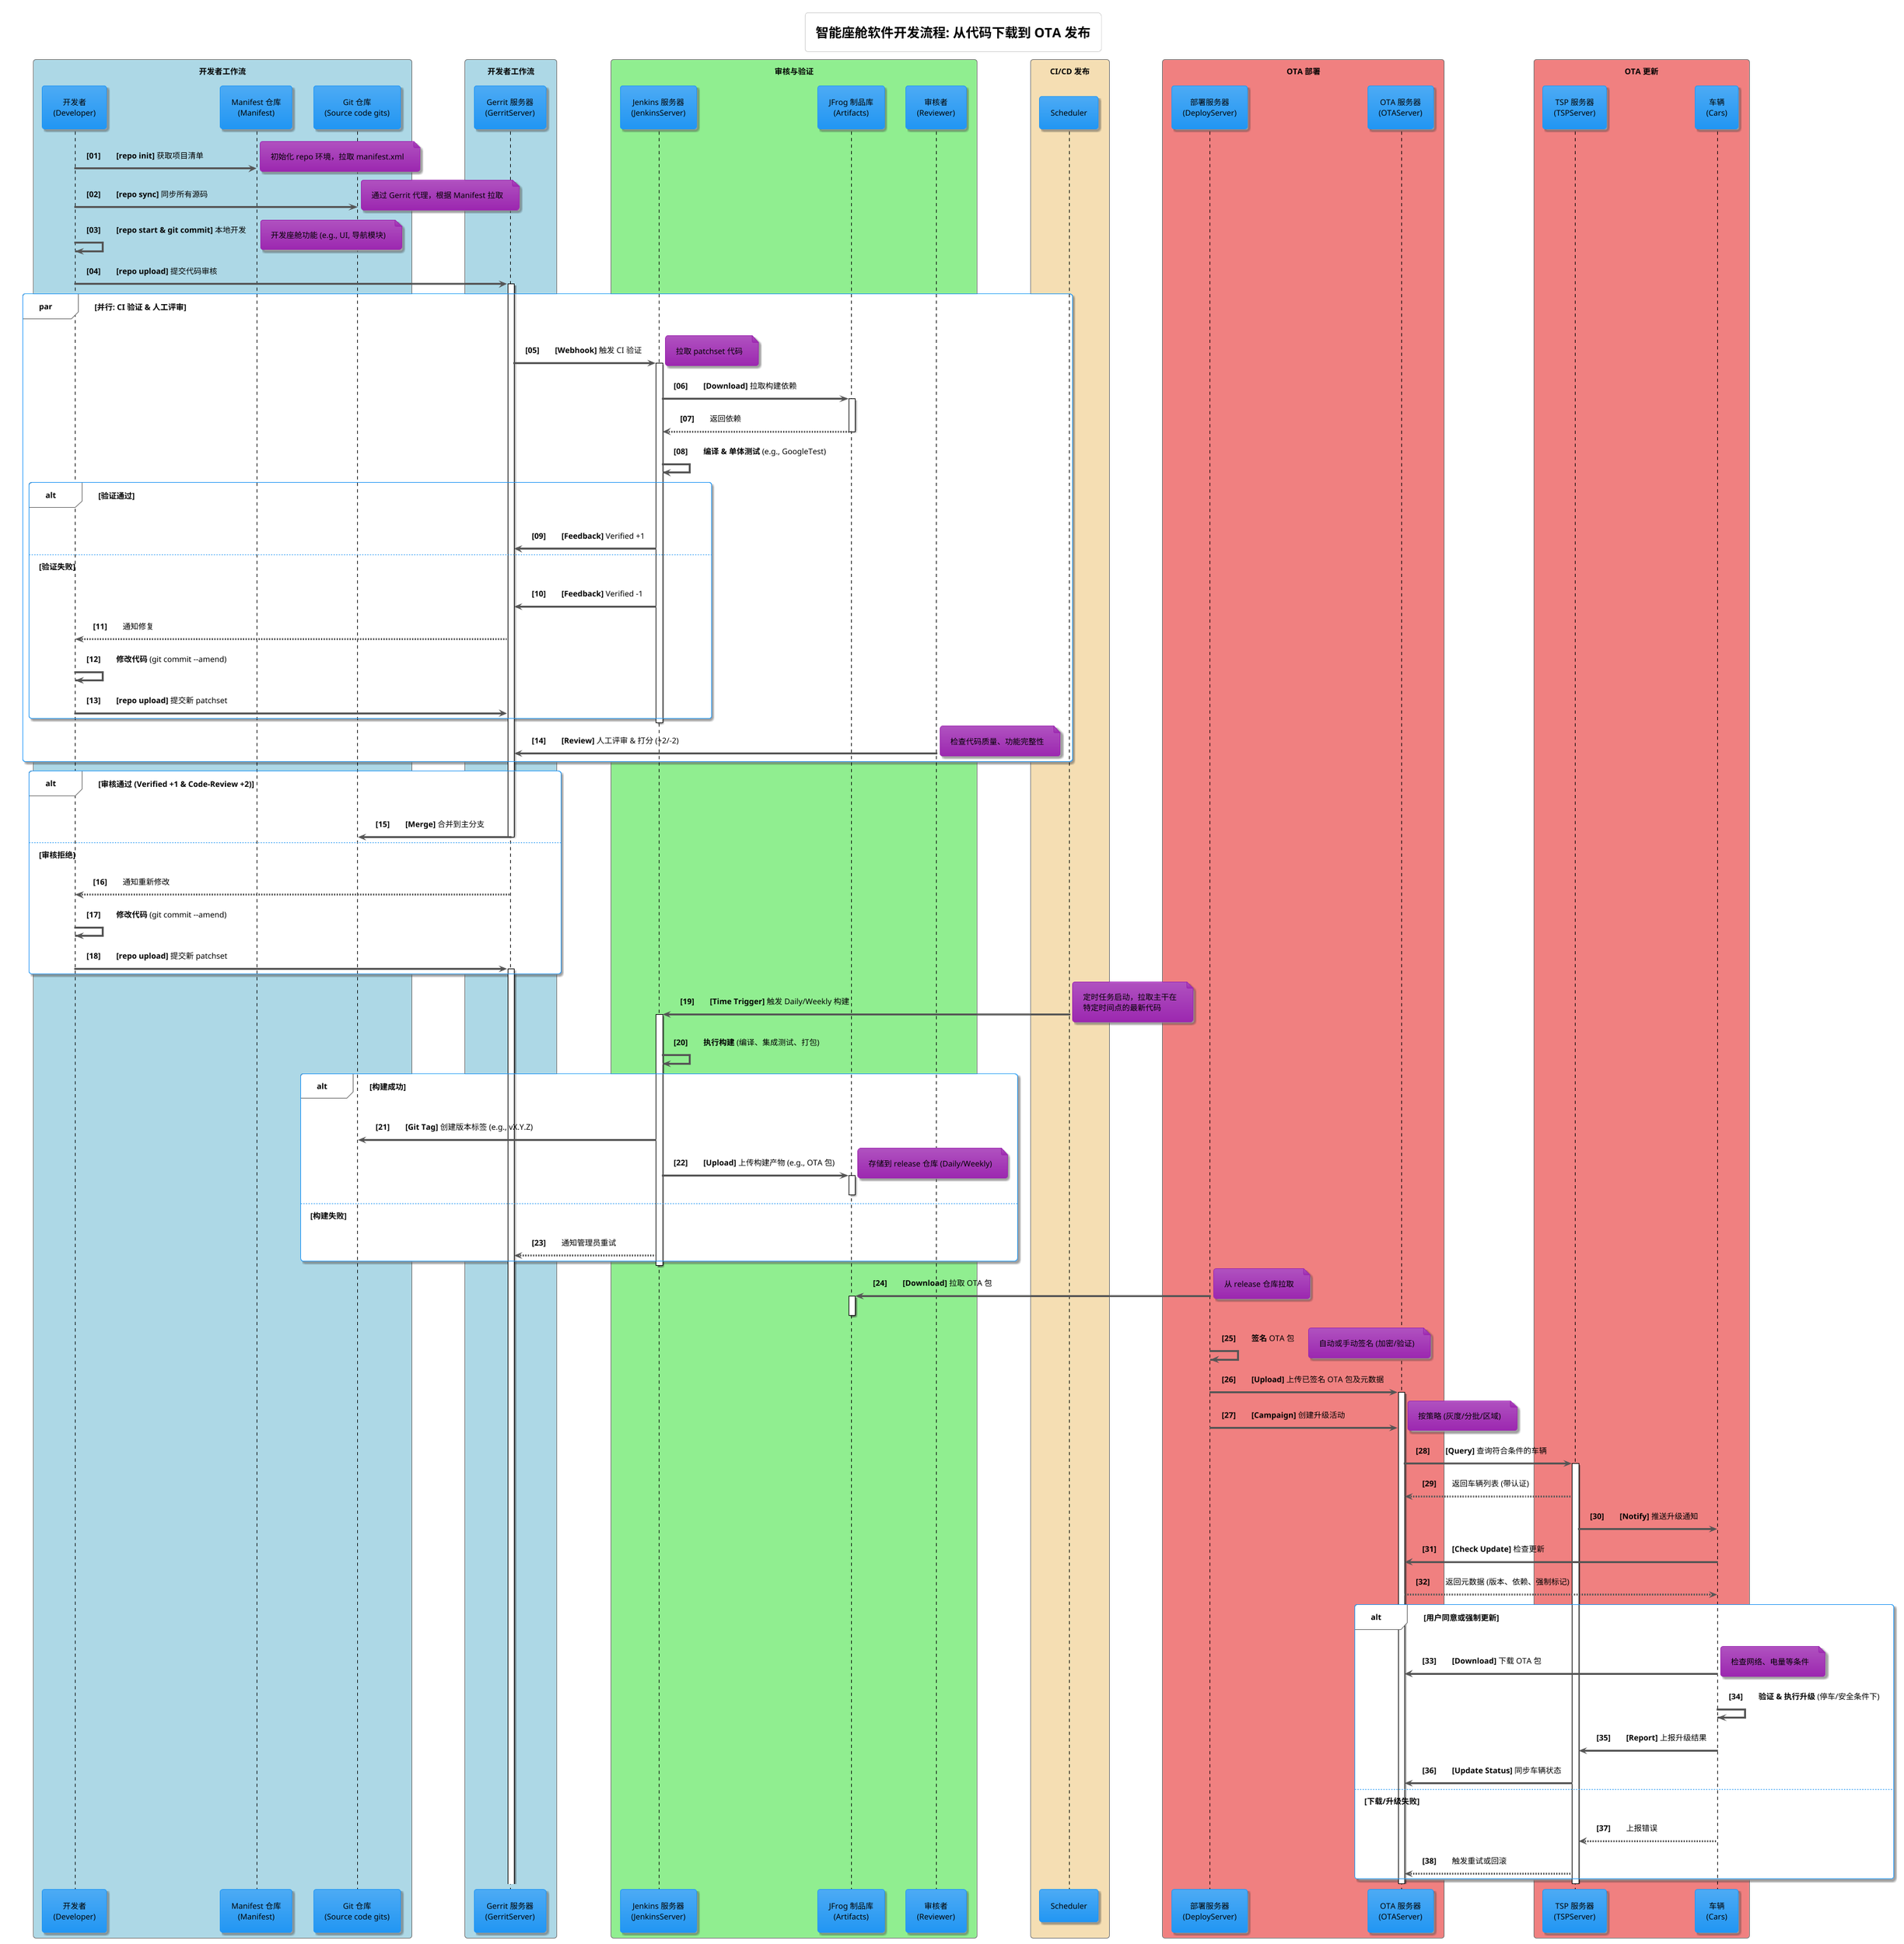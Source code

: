 @startuml
!theme materia
skinparam SequenceLifeLineBorderColor black
skinparam ArrowColor #555555
skinparam defaultFontColor #000000
autonumber "<b>[00]"
' 增加此行来压缩布局，数值可以根据需要调整
skinparam ParticipantPadding 10

title 智能座舱软件开发流程: 从代码下载到 OTA 发布

' === 阶段 1: 代码下载 ===
box "开发者工作流" #LightBlue
  "开发者\n(Developer)" -> "Manifest 仓库\n(Manifest)": **[repo init]** 获取项目清单
  note right: 初始化 repo 环境，拉取 manifest.xml
  "开发者\n(Developer)" -> "Git 仓库\n(Source code gits)": **[repo sync]** 同步所有源码
  note right: 通过 Gerrit 代理，根据 Manifest 拉取
end box

' === 阶段 2: 代码提交 ===
box "开发者工作流" #LightBlue
  "开发者\n(Developer)" -> "开发者\n(Developer)": **[repo start & git commit]** 本地开发
  note right: 开发座舱功能 (e.g., UI, 导航模块)
  "开发者\n(Developer)" -> "Gerrit 服务器\n(GerritServer)": **[repo upload]** 提交代码审核
  activate "Gerrit 服务器\n(GerritServer)"
end box

' === 阶段 3: 代码审核 ===
box "审核与验证" #LightGreen
  par 并行: CI 验证 & 人工评审
    "Gerrit 服务器\n(GerritServer)" -> "Jenkins 服务器\n(JenkinsServer)": **[Webhook]** 触发 CI 验证
    activate "Jenkins 服务器\n(JenkinsServer)"
    note right: 拉取 patchset 代码
    "Jenkins 服务器\n(JenkinsServer)" -> "JFrog 制品库\n(Artifacts)": **[Download]** 拉取构建依赖
    activate "JFrog 制品库\n(Artifacts)"
    "JFrog 制品库\n(Artifacts)" --> "Jenkins 服务器\n(JenkinsServer)": 返回依赖
    deactivate "JFrog 制品库\n(Artifacts)"
    "Jenkins 服务器\n(JenkinsServer)" -> "Jenkins 服务器\n(JenkinsServer)": **编译 & 单体测试** (e.g., GoogleTest)
    alt 验证通过
      "Jenkins 服务器\n(JenkinsServer)" -> "Gerrit 服务器\n(GerritServer)": **[Feedback]** Verified +1
    else 验证失败
      "Jenkins 服务器\n(JenkinsServer)" -> "Gerrit 服务器\n(GerritServer)": **[Feedback]** Verified -1
      "Gerrit 服务器\n(GerritServer)" --> "开发者\n(Developer)": 通知修复
      "开发者\n(Developer)" -> "开发者\n(Developer)": **修改代码** (git commit --amend)
      "开发者\n(Developer)" -> "Gerrit 服务器\n(GerritServer)": **[repo upload]** 提交新 patchset
    end
    deactivate "Jenkins 服务器\n(JenkinsServer)"

    "审核者\n(Reviewer)" -> "Gerrit 服务器\n(GerritServer)": **[Review]** 人工评审 & 打分 (+2/-2)
    note right: 检查代码质量、功能完整性
  end par
end box

' === 阶段 4: 代码入库 ===
box "代码合并" #LightGreen
  alt 审核通过 (Verified +1 & Code-Review +2)
    "Gerrit 服务器\n(GerritServer)" -> "Git 仓库\n(Source code gits)": **[Merge]** 合并到主分支
    deactivate "Gerrit 服务器\n(GerritServer)"
  else 审核拒绝
    "Gerrit 服务器\n(GerritServer)" --> "开发者\n(Developer)": 通知重新修改
    "开发者\n(Developer)" -> "开发者\n(Developer)": **修改代码** (git commit --amend)
    "开发者\n(Developer)" -> "Gerrit 服务器\n(GerritServer)": **[repo upload]** 提交新 patchset
    activate "Gerrit 服务器\n(GerritServer)"
  end
end box

' === 阶段 5: Daily/Weekly 发布 ===
box "CI/CD 发布" #Wheat
  Scheduler -> "Jenkins 服务器\n(JenkinsServer)": **[Time Trigger]** 触发 Daily/Weekly 构建
  activate "Jenkins 服务器\n(JenkinsServer)"
  note right: 定时任务启动，拉取主干在\n特定时间点的最新代码
  "Jenkins 服务器\n(JenkinsServer)" -> "Jenkins 服务器\n(JenkinsServer)": **执行构建** (编译、集成测试、打包)
  alt 构建成功
    "Jenkins 服务器\n(JenkinsServer)" -> "Git 仓库\n(Source code gits)": **[Git Tag]** 创建版本标签 (e.g., vX.Y.Z)
    "Jenkins 服务器\n(JenkinsServer)" -> "JFrog 制品库\n(Artifacts)": **[Upload]** 上传构建产物 (e.g., OTA 包)
    activate "JFrog 制品库\n(Artifacts)"
    note right: 存储到 release 仓库 (Daily/Weekly)
    deactivate "JFrog 制品库\n(Artifacts)"
  else 构建失败
    "Jenkins 服务器\n(JenkinsServer)" --> "Gerrit 服务器\n(GerritServer)": 通知管理员重试
  end
  deactivate "Jenkins 服务器\n(JenkinsServer)"
end box

' === 阶段 6: OTA 发布 ===
box "OTA 部署" #LightCoral
  "部署服务器\n(DeployServer)" -> "JFrog 制品库\n(Artifacts)": **[Download]** 拉取 OTA 包
  activate "JFrog 制品库\n(Artifacts)"
  note right: 从 release 仓库拉取
  deactivate "JFrog 制品库\n(Artifacts)"
  "部署服务器\n(DeployServer)" -> "部署服务器\n(DeployServer)": **签名** OTA 包
  note right: 自动或手动签名 (加密/验证)
  "部署服务器\n(DeployServer)" -> "OTA 服务器\n(OTAServer)": **[Upload]** 上传已签名 OTA 包及元数据
  activate "OTA 服务器\n(OTAServer)"
end box

' === 阶段 7: OTA 推送与车辆更新 ===
box "OTA 更新" #LightCoral
  "部署服务器\n(DeployServer)" -> "OTA 服务器\n(OTAServer)": **[Campaign]** 创建升级活动
  note right: 按策略 (灰度/分批/区域)
  "OTA 服务器\n(OTAServer)" -> "TSP 服务器\n(TSPServer)": **[Query]** 查询符合条件的车辆
  activate "TSP 服务器\n(TSPServer)"
  "TSP 服务器\n(TSPServer)" --> "OTA 服务器\n(OTAServer)": 返回车辆列表 (带认证)
  "TSP 服务器\n(TSPServer)" -> "车辆\n(Cars)": **[Notify]** 推送升级通知
  "车辆\n(Cars)" -> "OTA 服务器\n(OTAServer)": **[Check Update]** 检查更新
  "OTA 服务器\n(OTAServer)" --> "车辆\n(Cars)": 返回元数据 (版本、依赖、强制标记)
  alt 用户同意或强制更新
    "车辆\n(Cars)" -> "OTA 服务器\n(OTAServer)": **[Download]** 下载 OTA 包
    note right: 检查网络、电量等条件
    "车辆\n(Cars)" -> "车辆\n(Cars)": **验证 & 执行升级** (停车/安全条件下)
    "车辆\n(Cars)" -> "TSP 服务器\n(TSPServer)": **[Report]** 上报升级结果
    "TSP 服务器\n(TSPServer)" -> "OTA 服务器\n(OTAServer)": **[Update Status]** 同步车辆状态
  else 下载/升级失败
    "车辆\n(Cars)" --> "TSP 服务器\n(TSPServer)": 上报错误
    "TSP 服务器\n(TSPServer)" --> "OTA 服务器\n(OTAServer)": 触发重试或回滚
  end
  deactivate "OTA 服务器\n(OTAServer)"
  deactivate "TSP 服务器\n(TSPServer)"
end box

@enduml